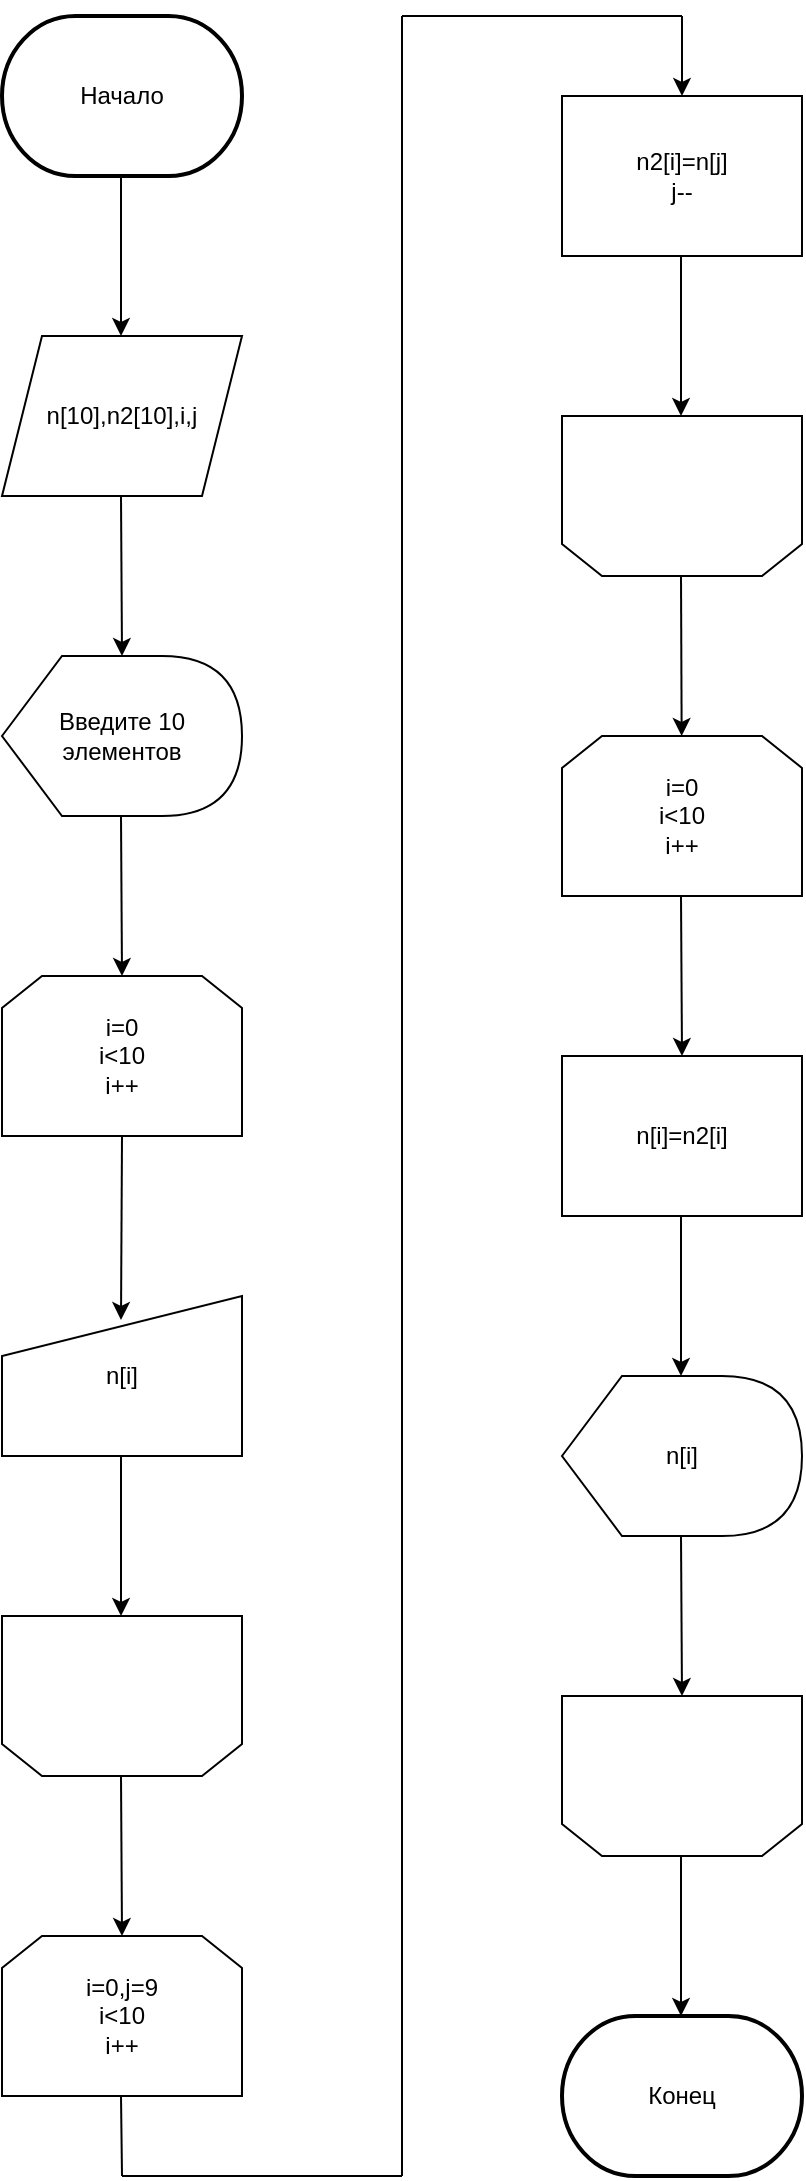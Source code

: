 <mxfile version="13.7.3" type="github"><diagram id="q0eQe6alpJd-lpoTiPNz" name="Page-1"><mxGraphModel dx="998" dy="580" grid="1" gridSize="10" guides="1" tooltips="1" connect="1" arrows="1" fold="1" page="1" pageScale="1" pageWidth="827" pageHeight="1169" math="0" shadow="0"><root><mxCell id="0"/><mxCell id="1" parent="0"/><mxCell id="IVScmNw7MMhTBbRCo2cK-3" value="Начало" style="strokeWidth=2;html=1;shape=mxgraph.flowchart.terminator;whiteSpace=wrap;" vertex="1" parent="1"><mxGeometry x="80" y="40" width="120" height="80" as="geometry"/></mxCell><mxCell id="IVScmNw7MMhTBbRCo2cK-4" value="" style="endArrow=classic;html=1;" edge="1" parent="1"><mxGeometry width="50" height="50" relative="1" as="geometry"><mxPoint x="139.5" y="120" as="sourcePoint"/><mxPoint x="139.5" y="200" as="targetPoint"/><Array as="points"><mxPoint x="139.5" y="150"/><mxPoint x="139.5" y="160"/></Array></mxGeometry></mxCell><mxCell id="IVScmNw7MMhTBbRCo2cK-5" value="n[10],n2[10],i,j" style="shape=parallelogram;perimeter=parallelogramPerimeter;whiteSpace=wrap;html=1;fixedSize=1;" vertex="1" parent="1"><mxGeometry x="80" y="200" width="120" height="80" as="geometry"/></mxCell><mxCell id="IVScmNw7MMhTBbRCo2cK-6" value="" style="endArrow=classic;html=1;" edge="1" parent="1"><mxGeometry width="50" height="50" relative="1" as="geometry"><mxPoint x="139.5" y="280" as="sourcePoint"/><mxPoint x="140" y="360" as="targetPoint"/></mxGeometry></mxCell><mxCell id="IVScmNw7MMhTBbRCo2cK-7" value="Введите 10 элементов" style="shape=display;whiteSpace=wrap;html=1;" vertex="1" parent="1"><mxGeometry x="80" y="360" width="120" height="80" as="geometry"/></mxCell><mxCell id="IVScmNw7MMhTBbRCo2cK-8" value="" style="endArrow=classic;html=1;" edge="1" parent="1"><mxGeometry width="50" height="50" relative="1" as="geometry"><mxPoint x="139.5" y="440" as="sourcePoint"/><mxPoint x="140" y="520" as="targetPoint"/></mxGeometry></mxCell><mxCell id="IVScmNw7MMhTBbRCo2cK-9" value="i=0&lt;br&gt;i&amp;lt;10&lt;br&gt;i++" style="shape=loopLimit;whiteSpace=wrap;html=1;" vertex="1" parent="1"><mxGeometry x="80" y="520" width="120" height="80" as="geometry"/></mxCell><mxCell id="IVScmNw7MMhTBbRCo2cK-10" value="" style="endArrow=classic;html=1;" edge="1" parent="1"><mxGeometry width="50" height="50" relative="1" as="geometry"><mxPoint x="140" y="600" as="sourcePoint"/><mxPoint x="139.5" y="692" as="targetPoint"/></mxGeometry></mxCell><mxCell id="IVScmNw7MMhTBbRCo2cK-11" value="n[i]" style="shape=manualInput;whiteSpace=wrap;html=1;" vertex="1" parent="1"><mxGeometry x="80" y="680" width="120" height="80" as="geometry"/></mxCell><mxCell id="IVScmNw7MMhTBbRCo2cK-12" value="" style="endArrow=classic;html=1;" edge="1" parent="1"><mxGeometry width="50" height="50" relative="1" as="geometry"><mxPoint x="139.5" y="760" as="sourcePoint"/><mxPoint x="139.5" y="840" as="targetPoint"/></mxGeometry></mxCell><mxCell id="IVScmNw7MMhTBbRCo2cK-13" value="" style="shape=loopLimit;whiteSpace=wrap;html=1;direction=west;" vertex="1" parent="1"><mxGeometry x="80" y="840" width="120" height="80" as="geometry"/></mxCell><mxCell id="IVScmNw7MMhTBbRCo2cK-14" value="" style="endArrow=classic;html=1;" edge="1" parent="1"><mxGeometry width="50" height="50" relative="1" as="geometry"><mxPoint x="139.5" y="920" as="sourcePoint"/><mxPoint x="140" y="1000" as="targetPoint"/></mxGeometry></mxCell><mxCell id="IVScmNw7MMhTBbRCo2cK-15" value="i=0,j=9&lt;br&gt;i&amp;lt;10&lt;br&gt;i++" style="shape=loopLimit;whiteSpace=wrap;html=1;" vertex="1" parent="1"><mxGeometry x="80" y="1000" width="120" height="80" as="geometry"/></mxCell><mxCell id="IVScmNw7MMhTBbRCo2cK-17" value="" style="endArrow=none;html=1;" edge="1" parent="1"><mxGeometry width="50" height="50" relative="1" as="geometry"><mxPoint x="140" y="1120" as="sourcePoint"/><mxPoint x="139.5" y="1080" as="targetPoint"/></mxGeometry></mxCell><mxCell id="IVScmNw7MMhTBbRCo2cK-18" value="" style="endArrow=none;html=1;" edge="1" parent="1"><mxGeometry width="50" height="50" relative="1" as="geometry"><mxPoint x="140" y="1120" as="sourcePoint"/><mxPoint x="280" y="1120" as="targetPoint"/></mxGeometry></mxCell><mxCell id="IVScmNw7MMhTBbRCo2cK-19" value="" style="endArrow=none;html=1;" edge="1" parent="1"><mxGeometry width="50" height="50" relative="1" as="geometry"><mxPoint x="280" y="1120" as="sourcePoint"/><mxPoint x="280" y="40" as="targetPoint"/></mxGeometry></mxCell><mxCell id="IVScmNw7MMhTBbRCo2cK-24" value="" style="endArrow=none;html=1;" edge="1" parent="1"><mxGeometry width="50" height="50" relative="1" as="geometry"><mxPoint x="280" y="40" as="sourcePoint"/><mxPoint x="420" y="40" as="targetPoint"/></mxGeometry></mxCell><mxCell id="IVScmNw7MMhTBbRCo2cK-26" value="" style="endArrow=classic;html=1;" edge="1" parent="1"><mxGeometry width="50" height="50" relative="1" as="geometry"><mxPoint x="420" y="40" as="sourcePoint"/><mxPoint x="420" y="80" as="targetPoint"/></mxGeometry></mxCell><mxCell id="IVScmNw7MMhTBbRCo2cK-27" value="n2[i]=n[j]&lt;br&gt;j--" style="rounded=0;whiteSpace=wrap;html=1;" vertex="1" parent="1"><mxGeometry x="360" y="80" width="120" height="80" as="geometry"/></mxCell><mxCell id="IVScmNw7MMhTBbRCo2cK-28" value="" style="endArrow=classic;html=1;" edge="1" parent="1"><mxGeometry width="50" height="50" relative="1" as="geometry"><mxPoint x="419.5" y="160" as="sourcePoint"/><mxPoint x="419.5" y="240" as="targetPoint"/></mxGeometry></mxCell><mxCell id="IVScmNw7MMhTBbRCo2cK-29" value="" style="shape=loopLimit;whiteSpace=wrap;html=1;direction=west;" vertex="1" parent="1"><mxGeometry x="360" y="240" width="120" height="80" as="geometry"/></mxCell><mxCell id="IVScmNw7MMhTBbRCo2cK-30" value="" style="endArrow=classic;html=1;" edge="1" parent="1" target="IVScmNw7MMhTBbRCo2cK-31"><mxGeometry width="50" height="50" relative="1" as="geometry"><mxPoint x="419.5" y="320" as="sourcePoint"/><mxPoint x="419.5" y="400" as="targetPoint"/></mxGeometry></mxCell><mxCell id="IVScmNw7MMhTBbRCo2cK-31" value="i=0&lt;br&gt;i&amp;lt;10&lt;br&gt;i++" style="shape=loopLimit;whiteSpace=wrap;html=1;" vertex="1" parent="1"><mxGeometry x="360" y="400" width="120" height="80" as="geometry"/></mxCell><mxCell id="IVScmNw7MMhTBbRCo2cK-32" value="n[i]=n2[i]" style="rounded=0;whiteSpace=wrap;html=1;" vertex="1" parent="1"><mxGeometry x="360" y="560" width="120" height="80" as="geometry"/></mxCell><mxCell id="IVScmNw7MMhTBbRCo2cK-33" value="" style="endArrow=classic;html=1;" edge="1" parent="1"><mxGeometry width="50" height="50" relative="1" as="geometry"><mxPoint x="419.5" y="480" as="sourcePoint"/><mxPoint x="420" y="560" as="targetPoint"/></mxGeometry></mxCell><mxCell id="IVScmNw7MMhTBbRCo2cK-34" value="n[i]" style="shape=display;whiteSpace=wrap;html=1;" vertex="1" parent="1"><mxGeometry x="360" y="720" width="120" height="80" as="geometry"/></mxCell><mxCell id="IVScmNw7MMhTBbRCo2cK-35" value="" style="endArrow=classic;html=1;" edge="1" parent="1"><mxGeometry width="50" height="50" relative="1" as="geometry"><mxPoint x="419.5" y="640" as="sourcePoint"/><mxPoint x="419.5" y="720" as="targetPoint"/></mxGeometry></mxCell><mxCell id="IVScmNw7MMhTBbRCo2cK-36" value="" style="endArrow=classic;html=1;" edge="1" parent="1"><mxGeometry width="50" height="50" relative="1" as="geometry"><mxPoint x="419.5" y="800" as="sourcePoint"/><mxPoint x="420" y="880" as="targetPoint"/></mxGeometry></mxCell><mxCell id="IVScmNw7MMhTBbRCo2cK-37" value="" style="shape=loopLimit;whiteSpace=wrap;html=1;direction=west;" vertex="1" parent="1"><mxGeometry x="360" y="880" width="120" height="80" as="geometry"/></mxCell><mxCell id="IVScmNw7MMhTBbRCo2cK-38" value="" style="endArrow=classic;html=1;" edge="1" parent="1"><mxGeometry width="50" height="50" relative="1" as="geometry"><mxPoint x="419.5" y="960" as="sourcePoint"/><mxPoint x="419.5" y="1040" as="targetPoint"/></mxGeometry></mxCell><mxCell id="IVScmNw7MMhTBbRCo2cK-39" value="Конец" style="strokeWidth=2;html=1;shape=mxgraph.flowchart.terminator;whiteSpace=wrap;" vertex="1" parent="1"><mxGeometry x="360" y="1040" width="120" height="80" as="geometry"/></mxCell></root></mxGraphModel></diagram></mxfile>